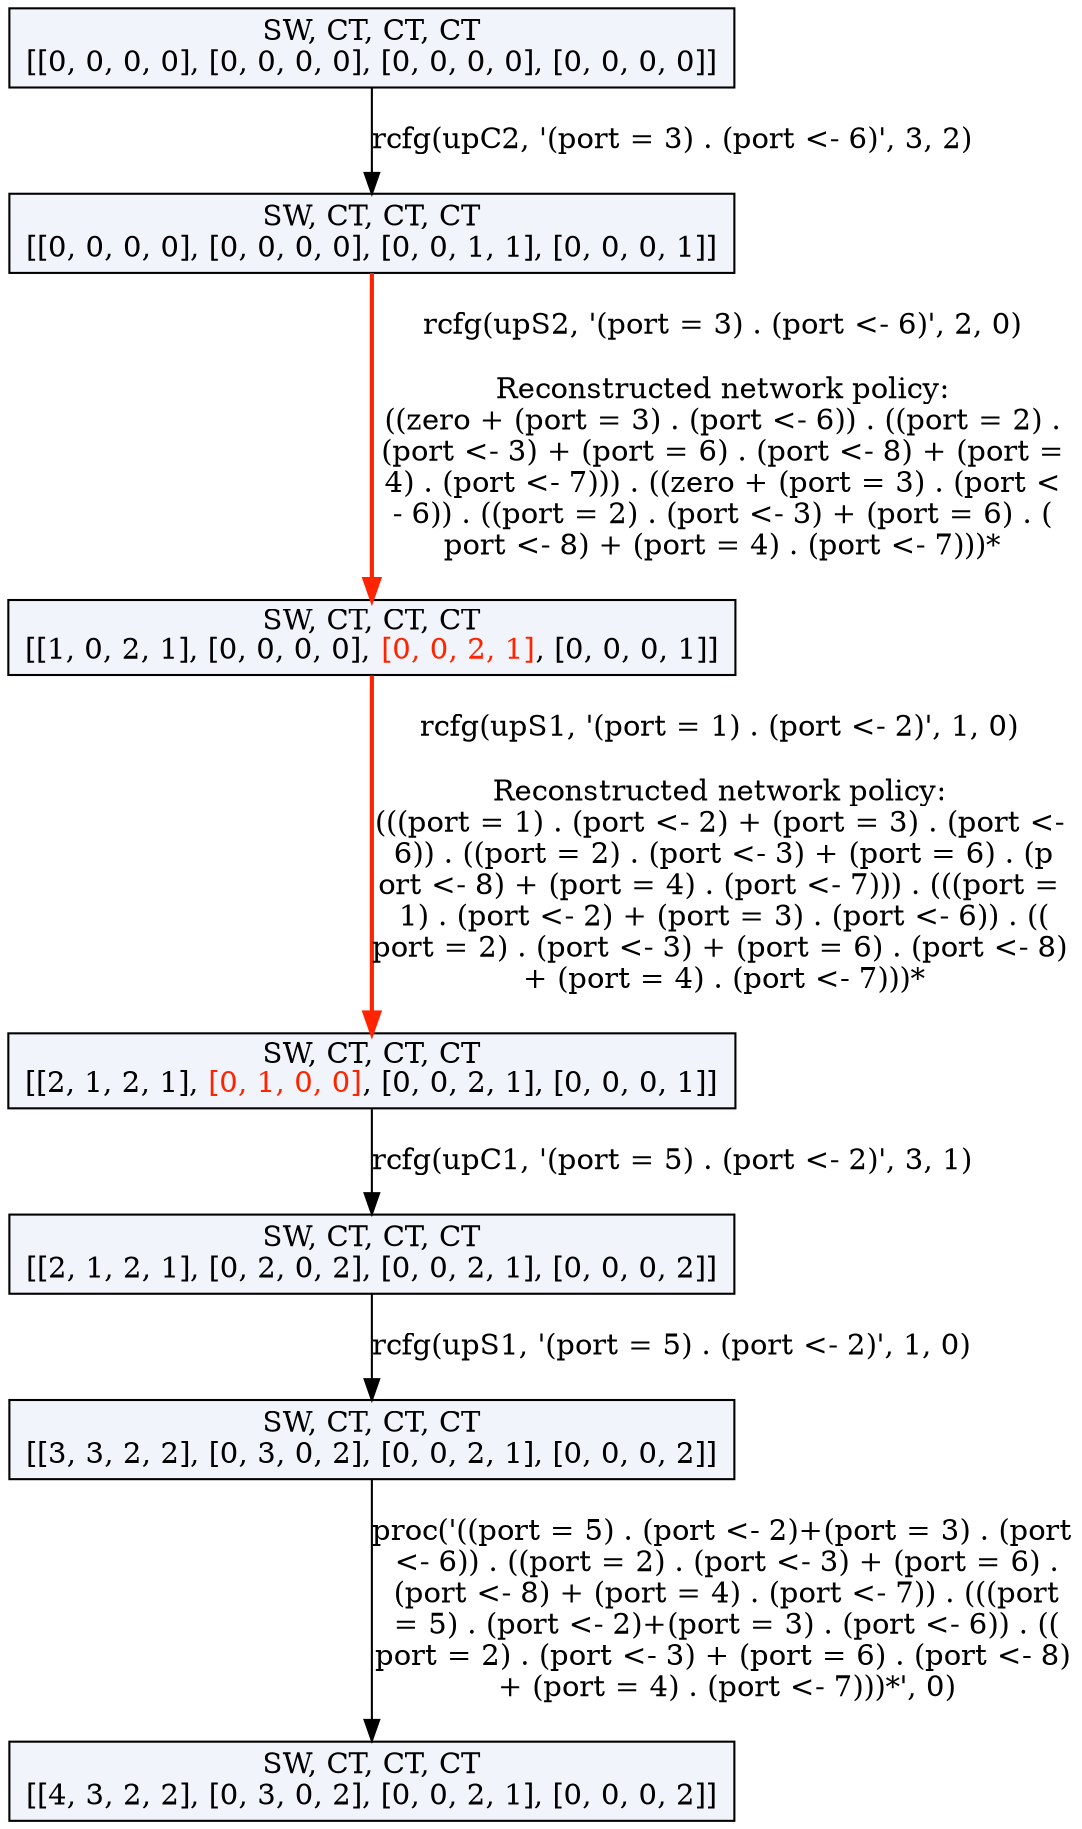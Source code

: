 digraph g {
n0 [label=<SW, CT, CT, CT<br/>[[0, 0, 0, 0], [0, 0, 0, 0], [0, 0, 0, 0], [0, 0, 0, 0]]>, shape=rectangle, style=filled, fillcolor="#F2F4FB"];
n1 [label=<SW, CT, CT, CT<br/>[[0, 0, 0, 0], [0, 0, 0, 0], [0, 0, 1, 1], [0, 0, 0, 1]]>, shape=rectangle, style=filled, fillcolor="#F2F4FB"];
n0 -> n1 [label="rcfg(upC2, '(port = 3) . (port <- 6)', 3, 2)", color="#000000", penwidth=1.0];
n2 [label=<SW, CT, CT, CT<br/>[[1, 0, 2, 1], [0, 0, 0, 0], <font color="#FF2400">[0, 0, 2, 1]</font>, [0, 0, 0, 1]]>, shape=rectangle, style=filled, fillcolor="#F2F4FB"];
n1 -> n2 [label="rcfg(upS2, '(port = 3) . (port <- 6)', 2, 0)

Reconstructed network policy:
((zero + (port = 3) . (port <- 6)) . ((port = 2) .
 (port <- 3) + (port = 6) . (port <- 8) + (port = 
4) . (port <- 7))) . ((zero + (port = 3) . (port <
- 6)) . ((port = 2) . (port <- 3) + (port = 6) . (
port <- 8) + (port = 4) . (port <- 7)))*", color="#FF2400", penwidth=2.0];
n3 [label=<SW, CT, CT, CT<br/>[[2, 1, 2, 1], <font color="#FF2400">[0, 1, 0, 0]</font>, [0, 0, 2, 1], [0, 0, 0, 1]]>, shape=rectangle, style=filled, fillcolor="#F2F4FB"];
n2 -> n3 [label="rcfg(upS1, '(port = 1) . (port <- 2)', 1, 0)

Reconstructed network policy:
(((port = 1) . (port <- 2) + (port = 3) . (port <-
 6)) . ((port = 2) . (port <- 3) + (port = 6) . (p
ort <- 8) + (port = 4) . (port <- 7))) . (((port =
 1) . (port <- 2) + (port = 3) . (port <- 6)) . ((
port = 2) . (port <- 3) + (port = 6) . (port <- 8)
 + (port = 4) . (port <- 7)))*", color="#FF2400", penwidth=2.0];
n4 [label=<SW, CT, CT, CT<br/>[[2, 1, 2, 1], [0, 2, 0, 2], [0, 0, 2, 1], [0, 0, 0, 2]]>, shape=rectangle, style=filled, fillcolor="#F2F4FB"];
n3 -> n4 [label="rcfg(upC1, '(port = 5) . (port <- 2)', 3, 1)", color="#000000", penwidth=1.0];
n5 [label=<SW, CT, CT, CT<br/>[[3, 3, 2, 2], [0, 3, 0, 2], [0, 0, 2, 1], [0, 0, 0, 2]]>, shape=rectangle, style=filled, fillcolor="#F2F4FB"];
n4 -> n5 [label="rcfg(upS1, '(port = 5) . (port <- 2)', 1, 0)", color="#000000", penwidth=1.0];
n6 [label=<SW, CT, CT, CT<br/>[[4, 3, 2, 2], [0, 3, 0, 2], [0, 0, 2, 1], [0, 0, 0, 2]]>, shape=rectangle, style=filled, fillcolor="#F2F4FB"];
n5 -> n6 [label="proc('((port = 5) . (port <- 2)+(port = 3) . (port
 <- 6)) . ((port = 2) . (port <- 3) + (port = 6) .
 (port <- 8) + (port = 4) . (port <- 7)) . (((port
 = 5) . (port <- 2)+(port = 3) . (port <- 6)) . ((
port = 2) . (port <- 3) + (port = 6) . (port <- 8)
 + (port = 4) . (port <- 7)))*', 0)", color="#000000", penwidth=1.0];
}